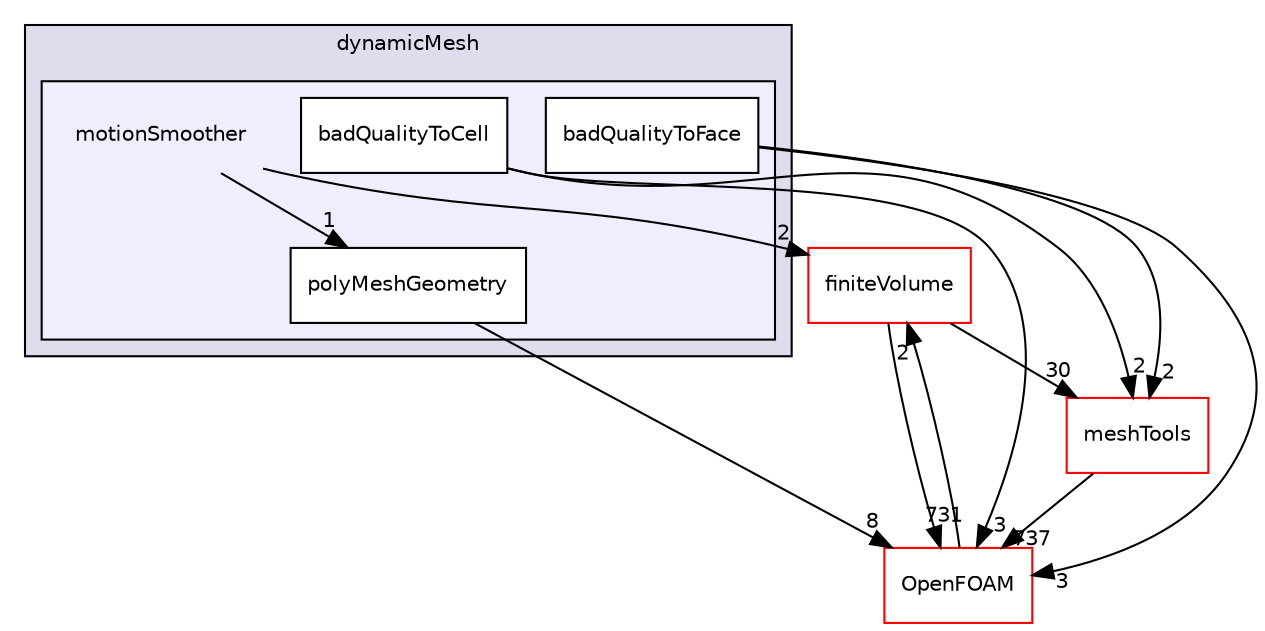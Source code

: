 digraph "src/dynamicMesh/motionSmoother" {
  bgcolor=transparent;
  compound=true
  node [ fontsize="10", fontname="Helvetica"];
  edge [ labelfontsize="10", labelfontname="Helvetica"];
  subgraph clusterdir_63742796c427c97a292c80f7db71da36 {
    graph [ bgcolor="#ddddee", pencolor="black", label="dynamicMesh" fontname="Helvetica", fontsize="10", URL="dir_63742796c427c97a292c80f7db71da36.html"]
  subgraph clusterdir_a5f41142d67d2cb37e86033b3571a7be {
    graph [ bgcolor="#eeeeff", pencolor="black", label="" URL="dir_a5f41142d67d2cb37e86033b3571a7be.html"];
    dir_a5f41142d67d2cb37e86033b3571a7be [shape=plaintext label="motionSmoother"];
    dir_5a88e9bf58e66afe86fe12cbf777f67c [shape=box label="badQualityToCell" color="black" fillcolor="white" style="filled" URL="dir_5a88e9bf58e66afe86fe12cbf777f67c.html"];
    dir_7e654cc5ed8139611764abbf36873e77 [shape=box label="badQualityToFace" color="black" fillcolor="white" style="filled" URL="dir_7e654cc5ed8139611764abbf36873e77.html"];
    dir_b352781e7a3c4cc95769c93f73ae44bd [shape=box label="polyMeshGeometry" color="black" fillcolor="white" style="filled" URL="dir_b352781e7a3c4cc95769c93f73ae44bd.html"];
  }
  }
  dir_9bd15774b555cf7259a6fa18f99fe99b [shape=box label="finiteVolume" color="red" URL="dir_9bd15774b555cf7259a6fa18f99fe99b.html"];
  dir_ae30ad0bef50cf391b24c614251bb9fd [shape=box label="meshTools" color="red" URL="dir_ae30ad0bef50cf391b24c614251bb9fd.html"];
  dir_c5473ff19b20e6ec4dfe5c310b3778a8 [shape=box label="OpenFOAM" color="red" URL="dir_c5473ff19b20e6ec4dfe5c310b3778a8.html"];
  dir_9bd15774b555cf7259a6fa18f99fe99b->dir_ae30ad0bef50cf391b24c614251bb9fd [headlabel="30", labeldistance=1.5 headhref="dir_000894_001741.html"];
  dir_9bd15774b555cf7259a6fa18f99fe99b->dir_c5473ff19b20e6ec4dfe5c310b3778a8 [headlabel="731", labeldistance=1.5 headhref="dir_000894_001887.html"];
  dir_ae30ad0bef50cf391b24c614251bb9fd->dir_c5473ff19b20e6ec4dfe5c310b3778a8 [headlabel="737", labeldistance=1.5 headhref="dir_001741_001887.html"];
  dir_a5f41142d67d2cb37e86033b3571a7be->dir_9bd15774b555cf7259a6fa18f99fe99b [headlabel="2", labeldistance=1.5 headhref="dir_000829_000894.html"];
  dir_a5f41142d67d2cb37e86033b3571a7be->dir_b352781e7a3c4cc95769c93f73ae44bd [headlabel="1", labeldistance=1.5 headhref="dir_000829_000832.html"];
  dir_7e654cc5ed8139611764abbf36873e77->dir_ae30ad0bef50cf391b24c614251bb9fd [headlabel="2", labeldistance=1.5 headhref="dir_000831_001741.html"];
  dir_7e654cc5ed8139611764abbf36873e77->dir_c5473ff19b20e6ec4dfe5c310b3778a8 [headlabel="3", labeldistance=1.5 headhref="dir_000831_001887.html"];
  dir_c5473ff19b20e6ec4dfe5c310b3778a8->dir_9bd15774b555cf7259a6fa18f99fe99b [headlabel="2", labeldistance=1.5 headhref="dir_001887_000894.html"];
  dir_5a88e9bf58e66afe86fe12cbf777f67c->dir_ae30ad0bef50cf391b24c614251bb9fd [headlabel="2", labeldistance=1.5 headhref="dir_000830_001741.html"];
  dir_5a88e9bf58e66afe86fe12cbf777f67c->dir_c5473ff19b20e6ec4dfe5c310b3778a8 [headlabel="3", labeldistance=1.5 headhref="dir_000830_001887.html"];
  dir_b352781e7a3c4cc95769c93f73ae44bd->dir_c5473ff19b20e6ec4dfe5c310b3778a8 [headlabel="8", labeldistance=1.5 headhref="dir_000832_001887.html"];
}
